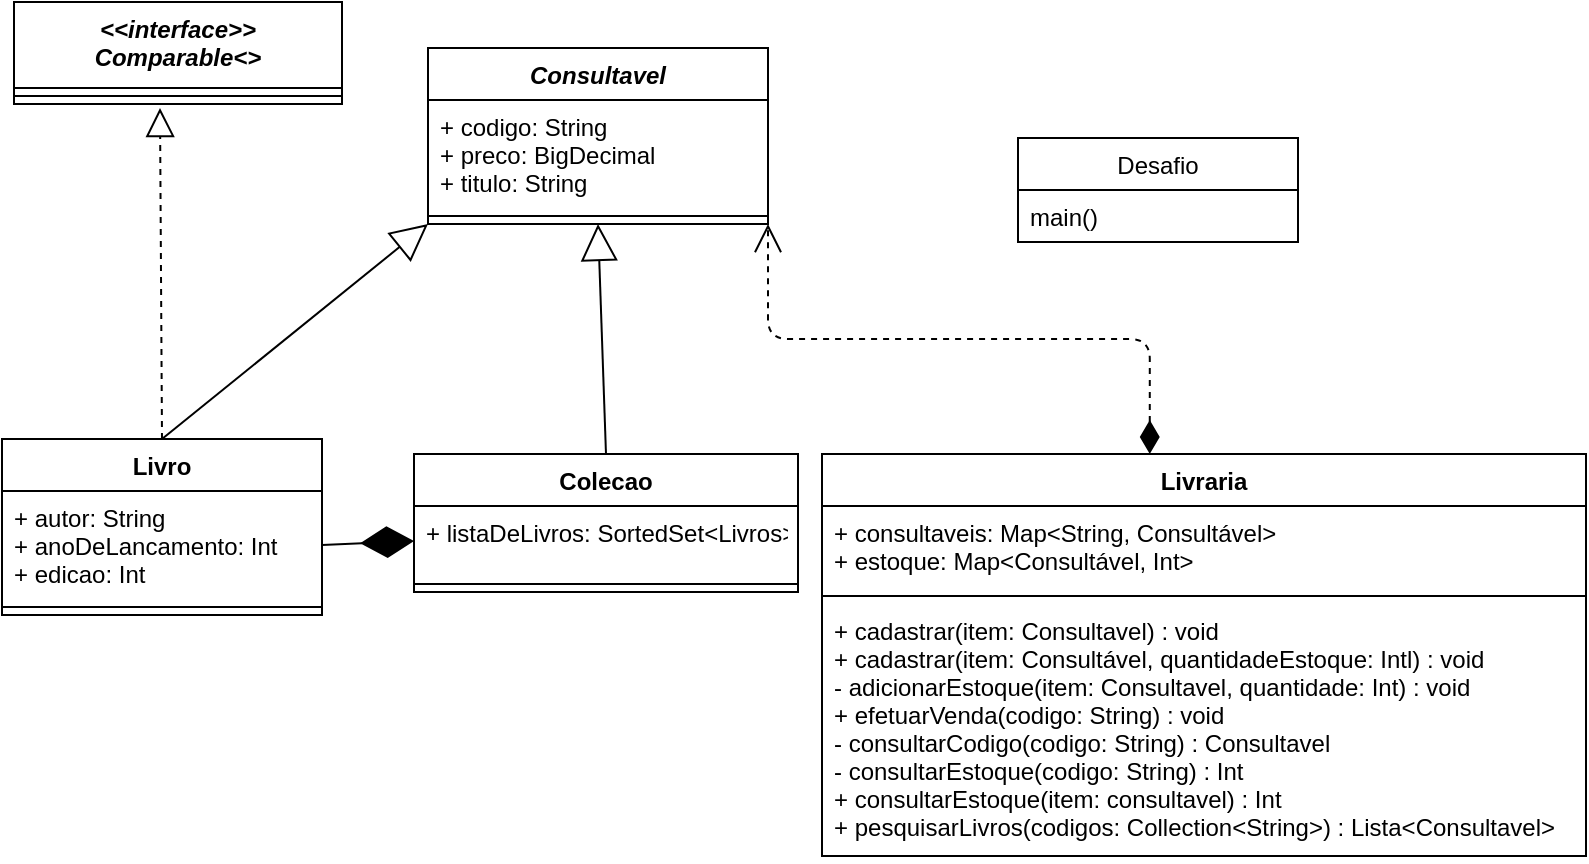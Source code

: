 <mxfile version="13.7.5" type="device"><diagram id="IJxzjY6I3vst6YoTU-rt" name="Page-1"><mxGraphModel dx="868" dy="450" grid="0" gridSize="10" guides="1" tooltips="1" connect="1" arrows="1" fold="1" page="1" pageScale="1" pageWidth="827" pageHeight="1169" math="0" shadow="0"><root><mxCell id="0"/><mxCell id="1" parent="0"/><mxCell id="VBPDG5mB-tzsAGO3-unW-31" value="&lt;&lt;interface&gt;&gt;&#10;Comparable&lt;&gt;" style="swimlane;fontStyle=3;align=center;verticalAlign=top;childLayout=stackLayout;horizontal=1;startSize=43;horizontalStack=0;resizeParent=1;resizeParentMax=0;resizeLast=0;collapsible=1;marginBottom=0;" parent="1" vertex="1"><mxGeometry x="61" y="11" width="164" height="51" as="geometry"/></mxCell><mxCell id="VBPDG5mB-tzsAGO3-unW-33" value="" style="line;strokeWidth=1;fillColor=none;align=left;verticalAlign=middle;spacingTop=-1;spacingLeft=3;spacingRight=3;rotatable=0;labelPosition=right;points=[];portConstraint=eastwest;" parent="VBPDG5mB-tzsAGO3-unW-31" vertex="1"><mxGeometry y="43" width="164" height="8" as="geometry"/></mxCell><mxCell id="VBPDG5mB-tzsAGO3-unW-36" value="" style="endArrow=block;endSize=16;endFill=0;html=1;exitX=0.5;exitY=0;exitDx=0;exitDy=0;entryX=0;entryY=1;entryDx=0;entryDy=0;" parent="1" source="VBPDG5mB-tzsAGO3-unW-11" target="VBPDG5mB-tzsAGO3-unW-27" edge="1"><mxGeometry x="0.863" y="-206" width="160" relative="1" as="geometry"><mxPoint x="113" y="180" as="sourcePoint"/><mxPoint x="273" y="180" as="targetPoint"/><mxPoint as="offset"/></mxGeometry></mxCell><mxCell id="VBPDG5mB-tzsAGO3-unW-38" value="" style="endArrow=block;endSize=16;endFill=0;html=1;exitX=0.5;exitY=0;exitDx=0;exitDy=0;entryX=0.5;entryY=1;entryDx=0;entryDy=0;" parent="1" source="VBPDG5mB-tzsAGO3-unW-23" target="VBPDG5mB-tzsAGO3-unW-27" edge="1"><mxGeometry x="0.863" y="-206" width="160" relative="1" as="geometry"><mxPoint x="265" y="237" as="sourcePoint"/><mxPoint x="389" y="124" as="targetPoint"/><mxPoint as="offset"/></mxGeometry></mxCell><mxCell id="VBPDG5mB-tzsAGO3-unW-27" value="Consultavel" style="swimlane;fontStyle=3;align=center;verticalAlign=top;childLayout=stackLayout;horizontal=1;startSize=26;horizontalStack=0;resizeParent=1;resizeParentMax=0;resizeLast=0;collapsible=1;marginBottom=0;" parent="1" vertex="1"><mxGeometry x="268" y="34" width="170" height="88" as="geometry"/></mxCell><mxCell id="VBPDG5mB-tzsAGO3-unW-28" value="+ codigo: String&#10;+ preco: BigDecimal&#10;+ titulo: String" style="text;strokeColor=none;fillColor=none;align=left;verticalAlign=top;spacingLeft=4;spacingRight=4;overflow=hidden;rotatable=0;points=[[0,0.5],[1,0.5]];portConstraint=eastwest;" parent="VBPDG5mB-tzsAGO3-unW-27" vertex="1"><mxGeometry y="26" width="170" height="54" as="geometry"/></mxCell><mxCell id="VBPDG5mB-tzsAGO3-unW-29" value="" style="line;strokeWidth=1;fillColor=none;align=left;verticalAlign=middle;spacingTop=-1;spacingLeft=3;spacingRight=3;rotatable=0;labelPosition=right;points=[];portConstraint=eastwest;" parent="VBPDG5mB-tzsAGO3-unW-27" vertex="1"><mxGeometry y="80" width="170" height="8" as="geometry"/></mxCell><mxCell id="VBPDG5mB-tzsAGO3-unW-39" value="" style="endArrow=diamondThin;endFill=1;endSize=24;html=1;entryX=0;entryY=0.5;entryDx=0;entryDy=0;exitX=1;exitY=0.5;exitDx=0;exitDy=0;" parent="1" source="VBPDG5mB-tzsAGO3-unW-12" target="VBPDG5mB-tzsAGO3-unW-24" edge="1"><mxGeometry width="160" relative="1" as="geometry"><mxPoint x="390" y="350" as="sourcePoint"/><mxPoint x="238" y="302" as="targetPoint"/></mxGeometry></mxCell><mxCell id="VBPDG5mB-tzsAGO3-unW-11" value="Livro" style="swimlane;fontStyle=1;align=center;verticalAlign=top;childLayout=stackLayout;horizontal=1;startSize=26;horizontalStack=0;resizeParent=1;resizeParentMax=0;resizeLast=0;collapsible=1;marginBottom=0;" parent="1" vertex="1"><mxGeometry x="55" y="229.5" width="160" height="88" as="geometry"/></mxCell><mxCell id="VBPDG5mB-tzsAGO3-unW-12" value="+ autor: String&#10;+ anoDeLancamento: Int&#10;+ edicao: Int" style="text;strokeColor=none;fillColor=none;align=left;verticalAlign=top;spacingLeft=4;spacingRight=4;overflow=hidden;rotatable=0;points=[[0,0.5],[1,0.5]];portConstraint=eastwest;" parent="VBPDG5mB-tzsAGO3-unW-11" vertex="1"><mxGeometry y="26" width="160" height="54" as="geometry"/></mxCell><mxCell id="VBPDG5mB-tzsAGO3-unW-13" value="" style="line;strokeWidth=1;fillColor=none;align=left;verticalAlign=middle;spacingTop=-1;spacingLeft=3;spacingRight=3;rotatable=0;labelPosition=right;points=[];portConstraint=eastwest;" parent="VBPDG5mB-tzsAGO3-unW-11" vertex="1"><mxGeometry y="80" width="160" height="8" as="geometry"/></mxCell><mxCell id="VBPDG5mB-tzsAGO3-unW-40" value="" style="endArrow=block;dashed=1;endFill=0;endSize=12;html=1;exitX=0.5;exitY=0;exitDx=0;exitDy=0;" parent="1" source="VBPDG5mB-tzsAGO3-unW-11" edge="1"><mxGeometry width="160" relative="1" as="geometry"><mxPoint x="56" y="378" as="sourcePoint"/><mxPoint x="134" y="64" as="targetPoint"/></mxGeometry></mxCell><mxCell id="VBPDG5mB-tzsAGO3-unW-48" value="" style="endArrow=open;html=1;endSize=12;startArrow=diamondThin;startSize=14;startFill=1;edgeStyle=orthogonalEdgeStyle;align=left;verticalAlign=bottom;dashed=1;strokeWidth=1;exitX=0.429;exitY=0;exitDx=0;exitDy=0;exitPerimeter=0;entryX=1;entryY=1;entryDx=0;entryDy=0;" parent="1" source="VBPDG5mB-tzsAGO3-unW-15" target="VBPDG5mB-tzsAGO3-unW-27" edge="1"><mxGeometry x="-0.66" y="-79" relative="1" as="geometry"><mxPoint x="513" y="168" as="sourcePoint"/><mxPoint x="673" y="168" as="targetPoint"/><mxPoint as="offset"/></mxGeometry></mxCell><mxCell id="VBPDG5mB-tzsAGO3-unW-41" value="Desafio" style="swimlane;fontStyle=0;childLayout=stackLayout;horizontal=1;startSize=26;fillColor=none;horizontalStack=0;resizeParent=1;resizeParentMax=0;resizeLast=0;collapsible=1;marginBottom=0;" parent="1" vertex="1"><mxGeometry x="563" y="79" width="140" height="52" as="geometry"/></mxCell><mxCell id="VBPDG5mB-tzsAGO3-unW-44" value="main()" style="text;strokeColor=none;fillColor=none;align=left;verticalAlign=top;spacingLeft=4;spacingRight=4;overflow=hidden;rotatable=0;points=[[0,0.5],[1,0.5]];portConstraint=eastwest;" parent="VBPDG5mB-tzsAGO3-unW-41" vertex="1"><mxGeometry y="26" width="140" height="26" as="geometry"/></mxCell><mxCell id="VBPDG5mB-tzsAGO3-unW-15" value="Livraria" style="swimlane;fontStyle=1;align=center;verticalAlign=top;childLayout=stackLayout;horizontal=1;startSize=26;horizontalStack=0;resizeParent=1;resizeParentMax=0;resizeLast=0;collapsible=1;marginBottom=0;" parent="1" vertex="1"><mxGeometry x="465" y="237" width="382" height="201" as="geometry"/></mxCell><mxCell id="VBPDG5mB-tzsAGO3-unW-16" value="+ consultaveis: Map&lt;String, Consultável&gt;&#10;+ estoque: Map&lt;Consultável, Int&gt;" style="text;strokeColor=none;fillColor=none;align=left;verticalAlign=top;spacingLeft=4;spacingRight=4;overflow=hidden;rotatable=0;points=[[0,0.5],[1,0.5]];portConstraint=eastwest;" parent="VBPDG5mB-tzsAGO3-unW-15" vertex="1"><mxGeometry y="26" width="382" height="41" as="geometry"/></mxCell><mxCell id="VBPDG5mB-tzsAGO3-unW-17" value="" style="line;strokeWidth=1;fillColor=none;align=left;verticalAlign=middle;spacingTop=-1;spacingLeft=3;spacingRight=3;rotatable=0;labelPosition=right;points=[];portConstraint=eastwest;" parent="VBPDG5mB-tzsAGO3-unW-15" vertex="1"><mxGeometry y="67" width="382" height="8" as="geometry"/></mxCell><mxCell id="VBPDG5mB-tzsAGO3-unW-18" value="+ cadastrar(item: Consultavel) : void&#10;+ cadastrar(item: Consultável, quantidadeEstoque: Intl) : void&#10;- adicionarEstoque(item: Consultavel, quantidade: Int) : void&#10;+ efetuarVenda(codigo: String) : void&#10;- consultarCodigo(codigo: String) : Consultavel&#10;- consultarEstoque(codigo: String) : Int&#10;+ consultarEstoque(item: consultavel) : Int&#10;+ pesquisarLivros(codigos: Collection&lt;String&gt;) : Lista&lt;Consultavel&gt;" style="text;strokeColor=none;fillColor=none;align=left;verticalAlign=top;spacingLeft=4;spacingRight=4;overflow=hidden;rotatable=0;points=[[0,0.5],[1,0.5]];portConstraint=eastwest;" parent="VBPDG5mB-tzsAGO3-unW-15" vertex="1"><mxGeometry y="75" width="382" height="126" as="geometry"/></mxCell><mxCell id="VBPDG5mB-tzsAGO3-unW-23" value="Colecao" style="swimlane;fontStyle=1;align=center;verticalAlign=top;childLayout=stackLayout;horizontal=1;startSize=26;horizontalStack=0;resizeParent=1;resizeParentMax=0;resizeLast=0;collapsible=1;marginBottom=0;" parent="1" vertex="1"><mxGeometry x="261" y="237" width="192" height="69" as="geometry"/></mxCell><mxCell id="VBPDG5mB-tzsAGO3-unW-24" value="+ listaDeLivros: SortedSet&lt;Livros&gt;" style="text;strokeColor=none;fillColor=none;align=left;verticalAlign=top;spacingLeft=4;spacingRight=4;overflow=hidden;rotatable=0;points=[[0,0.5],[1,0.5]];portConstraint=eastwest;" parent="VBPDG5mB-tzsAGO3-unW-23" vertex="1"><mxGeometry y="26" width="192" height="35" as="geometry"/></mxCell><mxCell id="VBPDG5mB-tzsAGO3-unW-25" value="" style="line;strokeWidth=1;fillColor=none;align=left;verticalAlign=middle;spacingTop=-1;spacingLeft=3;spacingRight=3;rotatable=0;labelPosition=right;points=[];portConstraint=eastwest;" parent="VBPDG5mB-tzsAGO3-unW-23" vertex="1"><mxGeometry y="61" width="192" height="8" as="geometry"/></mxCell></root></mxGraphModel></diagram></mxfile>